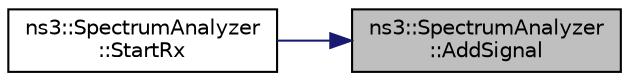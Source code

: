 digraph "ns3::SpectrumAnalyzer::AddSignal"
{
 // LATEX_PDF_SIZE
  edge [fontname="Helvetica",fontsize="10",labelfontname="Helvetica",labelfontsize="10"];
  node [fontname="Helvetica",fontsize="10",shape=record];
  rankdir="RL";
  Node1 [label="ns3::SpectrumAnalyzer\l::AddSignal",height=0.2,width=0.4,color="black", fillcolor="grey75", style="filled", fontcolor="black",tooltip="Adds a signal to the data collected."];
  Node1 -> Node2 [dir="back",color="midnightblue",fontsize="10",style="solid",fontname="Helvetica"];
  Node2 [label="ns3::SpectrumAnalyzer\l::StartRx",height=0.2,width=0.4,color="black", fillcolor="white", style="filled",URL="$classns3_1_1_spectrum_analyzer.html#a53e7653b1e80117e239f2fee268c1225",tooltip="Notify the SpectrumPhy instance of an incoming signal."];
}
